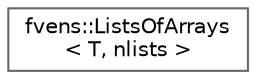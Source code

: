 digraph "Graphical Class Hierarchy"
{
 // LATEX_PDF_SIZE
  bgcolor="transparent";
  edge [fontname=Helvetica,fontsize=10,labelfontname=Helvetica,labelfontsize=10];
  node [fontname=Helvetica,fontsize=10,shape=box,height=0.2,width=0.4];
  rankdir="LR";
  Node0 [id="Node000000",label="fvens::ListsOfArrays\l\< T, nlists \>",height=0.2,width=0.4,color="grey40", fillcolor="white", style="filled",URL="$structfvens_1_1ListsOfArrays.html",tooltip="A set of lists of arrays sharing the same topology determined by one array of pointers."];
}
